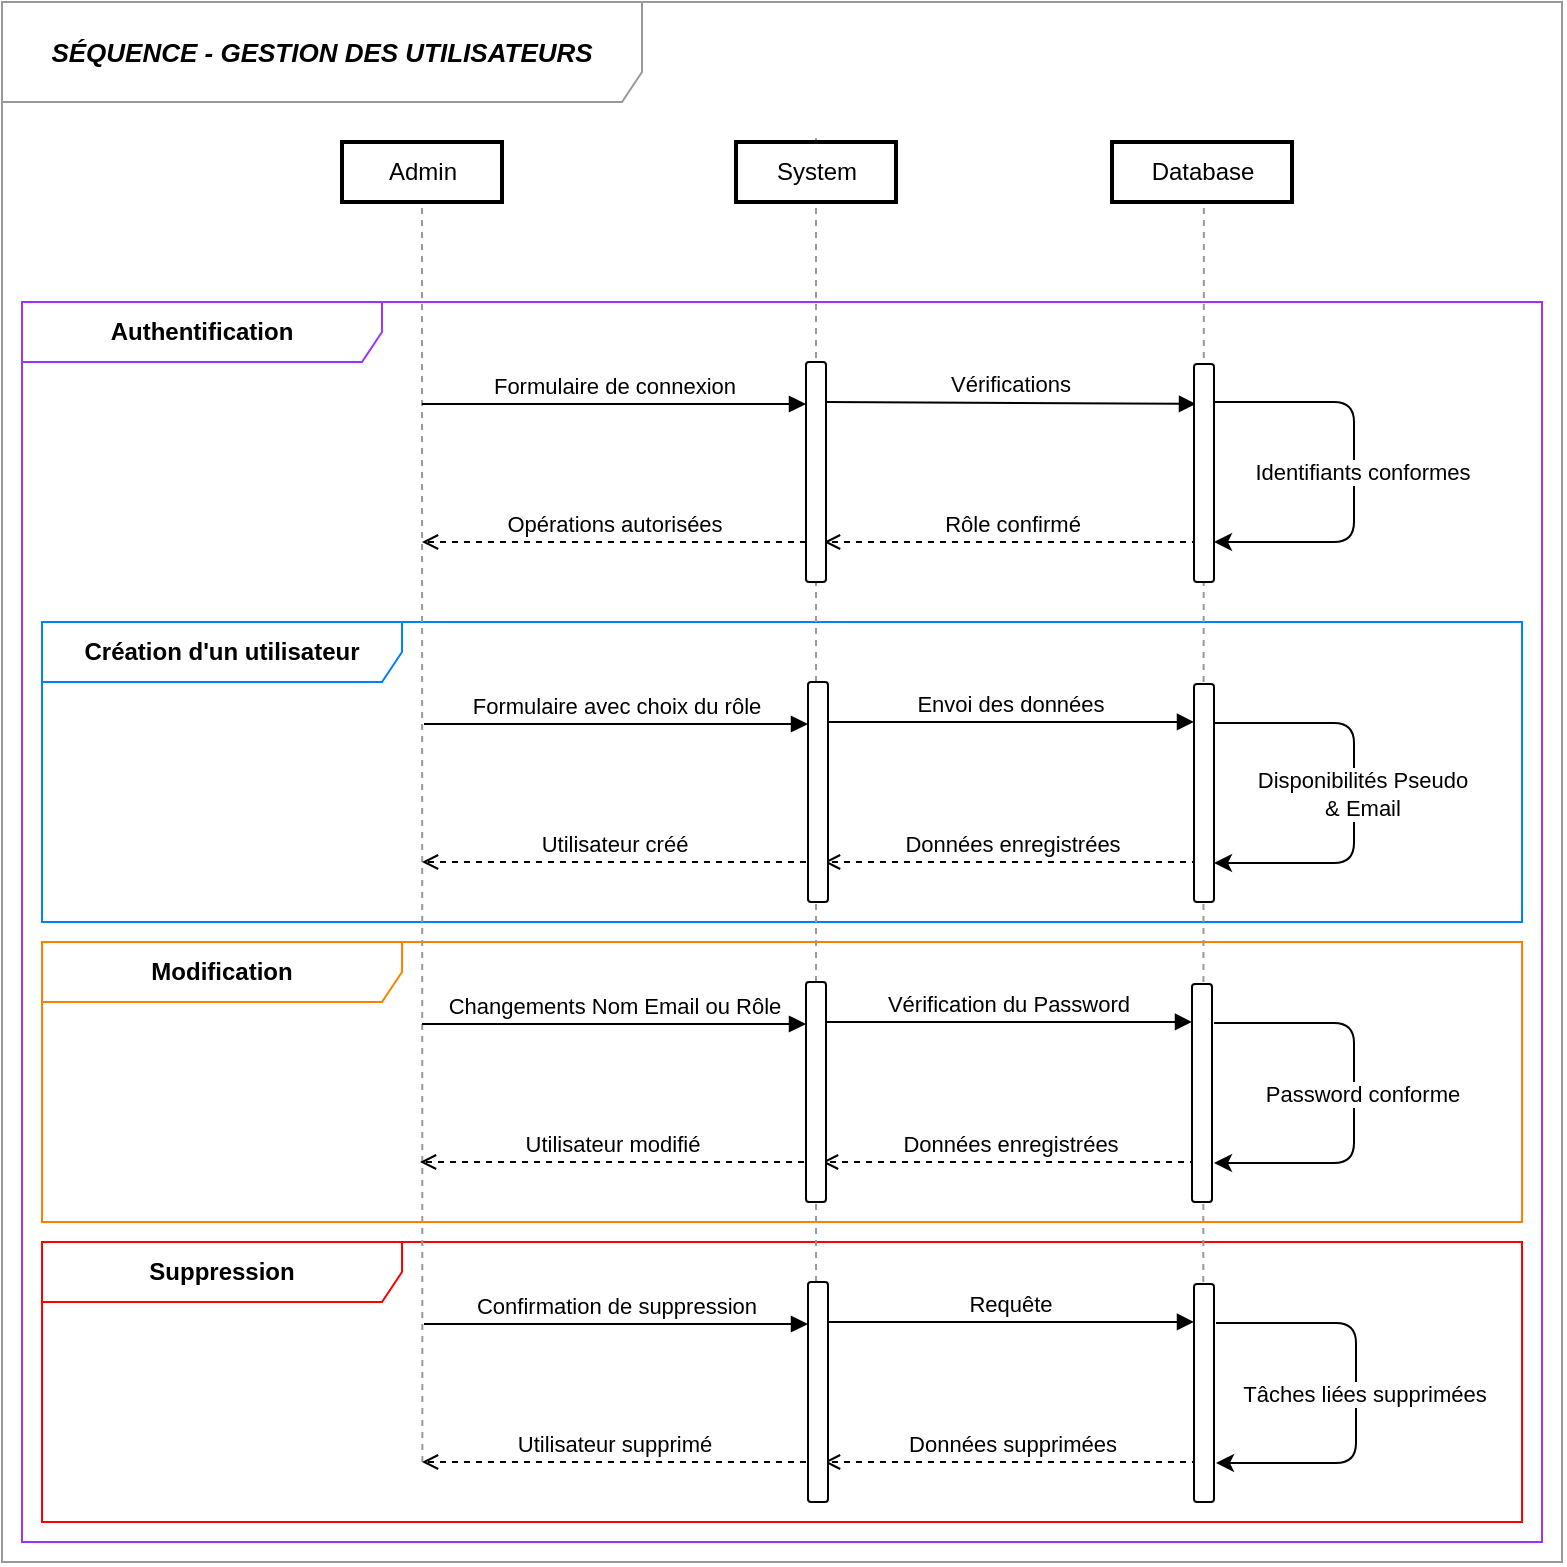 <mxfile version="14.4.9" type="device" pages="3"><diagram id="97yKl8OY9-flEvL32o-E" name="Page-1"><mxGraphModel dx="1916" dy="595" grid="1" gridSize="10" guides="1" tooltips="1" connect="1" arrows="1" fold="1" page="1" pageScale="1" pageWidth="827" pageHeight="1169" math="0" shadow="0"><root><mxCell id="0"/><mxCell id="1" parent="0"/><mxCell id="2PDcDHNJ80dxET8YKz-v-1" value="&lt;div style=&quot;text-align: left&quot;&gt;&lt;span style=&quot;font-size: 13px&quot;&gt;&lt;b&gt;&lt;i&gt;SÉQUENCE -&amp;nbsp;&lt;/i&gt;&lt;/b&gt;&lt;/span&gt;&lt;b style=&quot;font-size: 13px&quot;&gt;&lt;i&gt;GESTION DES UTILISATEURS&lt;/i&gt;&lt;/b&gt;&lt;/div&gt;" style="shape=umlFrame;whiteSpace=wrap;html=1;gradientColor=none;swimlaneFillColor=#ffffff;width=320;height=50;strokeColor=#999999;" parent="1" vertex="1"><mxGeometry x="-780" y="80" width="780" height="780" as="geometry"/></mxCell><mxCell id="2PDcDHNJ80dxET8YKz-v-2" value="&lt;div style=&quot;text-align: left&quot;&gt;&lt;span style=&quot;background-color: rgb(255 , 255 , 255)&quot;&gt;&lt;b&gt;Authentification&lt;/b&gt;&lt;/span&gt;&lt;/div&gt;" style="shape=umlFrame;whiteSpace=wrap;html=1;swimlaneFillColor=none;width=180;height=30;strokeColor=#9933FF;" parent="1" vertex="1"><mxGeometry x="-770" y="230" width="760" height="620" as="geometry"/></mxCell><mxCell id="mFtu9VRmmhT0OMs_Fy9p-12" value="&lt;div style=&quot;text-align: left&quot;&gt;&lt;span style=&quot;background-color: rgb(255 , 255 , 255)&quot;&gt;&lt;b&gt;Création d'un utilisateur&lt;/b&gt;&lt;/span&gt;&lt;/div&gt;" style="shape=umlFrame;whiteSpace=wrap;html=1;swimlaneFillColor=none;width=180;height=30;strokeColor=#007FFF;" parent="1" vertex="1"><mxGeometry x="-760" y="390" width="740" height="150" as="geometry"/></mxCell><mxCell id="mFtu9VRmmhT0OMs_Fy9p-30" value="&lt;div style=&quot;text-align: left&quot;&gt;&lt;span style=&quot;background-color: rgb(255 , 255 , 255)&quot;&gt;&lt;b&gt;Suppression&lt;/b&gt;&lt;/span&gt;&lt;/div&gt;" style="shape=umlFrame;whiteSpace=wrap;html=1;swimlaneFillColor=none;width=180;height=30;strokeColor=#FF0000;" parent="1" vertex="1"><mxGeometry x="-760" y="700" width="740" height="140" as="geometry"/></mxCell><mxCell id="mFtu9VRmmhT0OMs_Fy9p-19" value="&lt;div style=&quot;text-align: left&quot;&gt;&lt;span style=&quot;background-color: rgb(255 , 255 , 255)&quot;&gt;&lt;b&gt;Modification&lt;/b&gt;&lt;/span&gt;&lt;/div&gt;" style="shape=umlFrame;whiteSpace=wrap;html=1;swimlaneFillColor=none;width=180;height=30;strokeColor=#FF8000;" parent="1" vertex="1"><mxGeometry x="-760" y="550" width="740" height="140" as="geometry"/></mxCell><mxCell id="2PDcDHNJ80dxET8YKz-v-4" value="" style="endArrow=none;dashed=1;html=1;exitX=0.523;exitY=0.143;exitDx=0;exitDy=0;exitPerimeter=0;entryX=0.5;entryY=0;entryDx=0;entryDy=0;strokeColor=#999999;" parent="1" source="mFtu9VRmmhT0OMs_Fy9p-30" target="2PDcDHNJ80dxET8YKz-v-3" edge="1"><mxGeometry width="50" height="50" relative="1" as="geometry"><mxPoint x="-375" y="758" as="sourcePoint"/><mxPoint x="215.118" y="179.765" as="targetPoint"/></mxGeometry></mxCell><mxCell id="2PDcDHNJ80dxET8YKz-v-5" value="" style="endArrow=none;dashed=1;html=1;entryX=0.944;entryY=0.458;entryDx=0;entryDy=0;entryPerimeter=0;strokeColor=#999999;exitX=0.257;exitY=0.786;exitDx=0;exitDy=0;exitPerimeter=0;" parent="1" source="mFtu9VRmmhT0OMs_Fy9p-30" edge="1"><mxGeometry width="50" height="50" relative="1" as="geometry"><mxPoint x="-570" y="510" as="sourcePoint"/><mxPoint x="-570.014" y="177.502" as="targetPoint"/></mxGeometry></mxCell><mxCell id="2PDcDHNJ80dxET8YKz-v-6" value="Admin" style="html=1;rounded=0;perimeterSpacing=2;strokeWidth=2;" parent="1" vertex="1"><mxGeometry x="-610" y="150" width="80" height="30" as="geometry"/></mxCell><mxCell id="2PDcDHNJ80dxET8YKz-v-10" value="Formulaire de connexion" style="html=1;verticalAlign=bottom;endArrow=block;fontSize=11;" parent="1" target="2PDcDHNJ80dxET8YKz-v-18" edge="1"><mxGeometry width="80" relative="1" as="geometry"><mxPoint x="-570" y="281" as="sourcePoint"/><mxPoint x="-378.5" y="280" as="targetPoint"/></mxGeometry></mxCell><mxCell id="2PDcDHNJ80dxET8YKz-v-23" value="" style="edgeStyle=elbowEdgeStyle;elbow=horizontal;endArrow=classic;html=1;" parent="1" edge="1"><mxGeometry width="50" height="50" relative="1" as="geometry"><mxPoint x="-174" y="280" as="sourcePoint"/><mxPoint x="-174" y="350" as="targetPoint"/><Array as="points"><mxPoint x="-104" y="280"/><mxPoint x="-94" y="250"/></Array></mxGeometry></mxCell><mxCell id="2PDcDHNJ80dxET8YKz-v-24" value="&lt;span&gt;&lt;font style=&quot;font-size: 11px&quot;&gt;Identifiants conformes&lt;/font&gt;&lt;/span&gt;" style="edgeLabel;html=1;align=center;verticalAlign=middle;resizable=0;points=[];labelBackgroundColor=#FFFFFF;" parent="2PDcDHNJ80dxET8YKz-v-23" vertex="1" connectable="0"><mxGeometry x="0.595" y="4" relative="1" as="geometry"><mxPoint x="31" y="-39" as="offset"/></mxGeometry></mxCell><mxCell id="2PDcDHNJ80dxET8YKz-v-45" value="" style="endArrow=none;dashed=1;html=1;" parent="1" edge="1"><mxGeometry width="50" height="50" relative="1" as="geometry"><mxPoint y="860" as="sourcePoint"/><mxPoint y="860" as="targetPoint"/></mxGeometry></mxCell><mxCell id="oSbIFqYpYDwff08S4qgl-1" value="Database" style="html=1;rounded=0;perimeterSpacing=2;strokeWidth=2;" parent="1" vertex="1"><mxGeometry x="-225" y="150" width="90" height="30" as="geometry"/></mxCell><mxCell id="oSbIFqYpYDwff08S4qgl-3" value="Vérifications" style="html=1;verticalAlign=bottom;endArrow=block;fontSize=11;entryX=0.1;entryY=0.183;entryDx=0;entryDy=0;entryPerimeter=0;" parent="1" target="oSbIFqYpYDwff08S4qgl-5" edge="1"><mxGeometry width="80" relative="1" as="geometry"><mxPoint x="-368" y="280" as="sourcePoint"/><mxPoint x="-190" y="280" as="targetPoint"/></mxGeometry></mxCell><mxCell id="oSbIFqYpYDwff08S4qgl-4" value="" style="endArrow=none;dashed=1;html=1;strokeColor=#999999;exitX=0.786;exitY=0.143;exitDx=0;exitDy=0;exitPerimeter=0;" parent="1" edge="1"><mxGeometry width="50" height="50" relative="1" as="geometry"><mxPoint x="-179.36" y="720.02" as="sourcePoint"/><mxPoint x="-179.057" y="180" as="targetPoint"/></mxGeometry></mxCell><mxCell id="2PDcDHNJ80dxET8YKz-v-3" value="System" style="html=1;rounded=0;perimeterSpacing=2;strokeWidth=2;" parent="1" vertex="1"><mxGeometry x="-413" y="150" width="80" height="30" as="geometry"/></mxCell><mxCell id="oSbIFqYpYDwff08S4qgl-6" value="Rôle confirmé" style="html=1;verticalAlign=bottom;endArrow=open;fontSize=11;endFill=0;exitX=0.2;exitY=0.256;exitDx=0;exitDy=0;exitPerimeter=0;dashed=1;" parent="1" edge="1"><mxGeometry width="80" relative="1" as="geometry"><mxPoint x="-182" y="350.04" as="sourcePoint"/><mxPoint x="-369" y="350" as="targetPoint"/><Array as="points"/></mxGeometry></mxCell><mxCell id="2PDcDHNJ80dxET8YKz-v-18" value="" style="html=1;points=[];perimeter=orthogonalPerimeter;rounded=1;gradientColor=none;" parent="1" vertex="1"><mxGeometry x="-378" y="260" width="10" height="110" as="geometry"/></mxCell><mxCell id="oSbIFqYpYDwff08S4qgl-5" value="" style="html=1;points=[];perimeter=orthogonalPerimeter;rounded=1;gradientColor=none;" parent="1" vertex="1"><mxGeometry x="-184" y="261" width="10" height="109" as="geometry"/></mxCell><mxCell id="-27dwq1dB17AZkyhPFhm-3" value="Opérations autorisées" style="html=1;verticalAlign=bottom;endArrow=open;fontSize=11;endFill=0;exitX=0.2;exitY=0.256;exitDx=0;exitDy=0;exitPerimeter=0;dashed=1;" parent="1" edge="1"><mxGeometry width="80" relative="1" as="geometry"><mxPoint x="-378" y="350.04" as="sourcePoint"/><mxPoint x="-570" y="350" as="targetPoint"/><Array as="points"/></mxGeometry></mxCell><mxCell id="mFtu9VRmmhT0OMs_Fy9p-6" value="Données enregistrées" style="html=1;verticalAlign=bottom;endArrow=open;fontSize=11;endFill=0;exitX=0.2;exitY=0.256;exitDx=0;exitDy=0;exitPerimeter=0;dashed=1;" parent="1" edge="1"><mxGeometry width="80" relative="1" as="geometry"><mxPoint x="-182" y="510.04" as="sourcePoint"/><mxPoint x="-369" y="510" as="targetPoint"/><Array as="points"/></mxGeometry></mxCell><mxCell id="mFtu9VRmmhT0OMs_Fy9p-7" value="" style="html=1;points=[];perimeter=orthogonalPerimeter;rounded=1;gradientColor=none;" parent="1" vertex="1"><mxGeometry x="-184" y="421" width="10" height="109" as="geometry"/></mxCell><mxCell id="mFtu9VRmmhT0OMs_Fy9p-8" value="Utilisateur créé" style="html=1;verticalAlign=bottom;endArrow=open;fontSize=11;endFill=0;exitX=0.2;exitY=0.256;exitDx=0;exitDy=0;exitPerimeter=0;dashed=1;" parent="1" edge="1"><mxGeometry width="80" relative="1" as="geometry"><mxPoint x="-378" y="510.04" as="sourcePoint"/><mxPoint x="-570" y="510" as="targetPoint"/><Array as="points"/></mxGeometry></mxCell><mxCell id="mFtu9VRmmhT0OMs_Fy9p-9" value="Formulaire avec choix du rôle" style="html=1;verticalAlign=bottom;endArrow=block;fontSize=11;" parent="1" target="mFtu9VRmmhT0OMs_Fy9p-10" edge="1"><mxGeometry width="80" relative="1" as="geometry"><mxPoint x="-569" y="441" as="sourcePoint"/><mxPoint x="-377.5" y="440" as="targetPoint"/></mxGeometry></mxCell><mxCell id="mFtu9VRmmhT0OMs_Fy9p-10" value="" style="html=1;points=[];perimeter=orthogonalPerimeter;rounded=1;gradientColor=none;" parent="1" vertex="1"><mxGeometry x="-377" y="420" width="10" height="110" as="geometry"/></mxCell><mxCell id="mFtu9VRmmhT0OMs_Fy9p-11" value="Envoi des données" style="html=1;verticalAlign=bottom;endArrow=block;fontSize=11;entryX=-0.1;entryY=0.158;entryDx=0;entryDy=0;entryPerimeter=0;" parent="1" edge="1"><mxGeometry width="80" relative="1" as="geometry"><mxPoint x="-367" y="440" as="sourcePoint"/><mxPoint x="-184" y="439.96" as="targetPoint"/></mxGeometry></mxCell><mxCell id="mFtu9VRmmhT0OMs_Fy9p-13" value="Données enregistrées" style="html=1;verticalAlign=bottom;endArrow=open;fontSize=11;endFill=0;exitX=0.2;exitY=0.256;exitDx=0;exitDy=0;exitPerimeter=0;dashed=1;" parent="1" edge="1"><mxGeometry width="80" relative="1" as="geometry"><mxPoint x="-183" y="660.04" as="sourcePoint"/><mxPoint x="-370" y="660" as="targetPoint"/><Array as="points"/></mxGeometry></mxCell><mxCell id="mFtu9VRmmhT0OMs_Fy9p-14" value="" style="html=1;points=[];perimeter=orthogonalPerimeter;rounded=1;gradientColor=none;" parent="1" vertex="1"><mxGeometry x="-185" y="571" width="10" height="109" as="geometry"/></mxCell><mxCell id="mFtu9VRmmhT0OMs_Fy9p-15" value="Utilisateur modifié" style="html=1;verticalAlign=bottom;endArrow=open;fontSize=11;endFill=0;exitX=0.2;exitY=0.256;exitDx=0;exitDy=0;exitPerimeter=0;dashed=1;" parent="1" edge="1"><mxGeometry width="80" relative="1" as="geometry"><mxPoint x="-379" y="660.04" as="sourcePoint"/><mxPoint x="-571" y="660" as="targetPoint"/><Array as="points"/></mxGeometry></mxCell><mxCell id="mFtu9VRmmhT0OMs_Fy9p-16" value="Changements Nom Email ou Rôle" style="html=1;verticalAlign=bottom;endArrow=block;fontSize=11;" parent="1" target="mFtu9VRmmhT0OMs_Fy9p-17" edge="1"><mxGeometry width="80" relative="1" as="geometry"><mxPoint x="-570" y="591" as="sourcePoint"/><mxPoint x="-378.5" y="590" as="targetPoint"/></mxGeometry></mxCell><mxCell id="mFtu9VRmmhT0OMs_Fy9p-17" value="" style="html=1;points=[];perimeter=orthogonalPerimeter;rounded=1;gradientColor=none;" parent="1" vertex="1"><mxGeometry x="-378" y="570" width="10" height="110" as="geometry"/></mxCell><mxCell id="mFtu9VRmmhT0OMs_Fy9p-18" value="Vérification du Password" style="html=1;verticalAlign=bottom;endArrow=block;fontSize=11;entryX=-0.1;entryY=0.158;entryDx=0;entryDy=0;entryPerimeter=0;" parent="1" edge="1"><mxGeometry width="80" relative="1" as="geometry"><mxPoint x="-368" y="590" as="sourcePoint"/><mxPoint x="-185" y="589.96" as="targetPoint"/></mxGeometry></mxCell><mxCell id="mFtu9VRmmhT0OMs_Fy9p-20" value="" style="edgeStyle=elbowEdgeStyle;elbow=horizontal;endArrow=classic;html=1;" parent="1" edge="1"><mxGeometry width="50" height="50" relative="1" as="geometry"><mxPoint x="-174" y="590.5" as="sourcePoint"/><mxPoint x="-174" y="660.5" as="targetPoint"/><Array as="points"><mxPoint x="-104" y="590.5"/><mxPoint x="-94" y="560.5"/></Array></mxGeometry></mxCell><mxCell id="mFtu9VRmmhT0OMs_Fy9p-21" value="&lt;span&gt;&lt;font style=&quot;font-size: 11px&quot;&gt;Password conforme&lt;/font&gt;&lt;/span&gt;" style="edgeLabel;html=1;align=center;verticalAlign=middle;resizable=0;points=[];labelBackgroundColor=#FFFFFF;" parent="mFtu9VRmmhT0OMs_Fy9p-20" vertex="1" connectable="0"><mxGeometry x="0.595" y="4" relative="1" as="geometry"><mxPoint x="31" y="-39" as="offset"/></mxGeometry></mxCell><mxCell id="mFtu9VRmmhT0OMs_Fy9p-22" value="Données supprimées" style="html=1;verticalAlign=bottom;endArrow=open;fontSize=11;endFill=0;exitX=0.2;exitY=0.256;exitDx=0;exitDy=0;exitPerimeter=0;dashed=1;" parent="1" edge="1"><mxGeometry width="80" relative="1" as="geometry"><mxPoint x="-182" y="810.04" as="sourcePoint"/><mxPoint x="-369" y="810" as="targetPoint"/><Array as="points"/></mxGeometry></mxCell><mxCell id="mFtu9VRmmhT0OMs_Fy9p-23" value="" style="html=1;points=[];perimeter=orthogonalPerimeter;rounded=1;gradientColor=none;" parent="1" vertex="1"><mxGeometry x="-184" y="721" width="10" height="109" as="geometry"/></mxCell><mxCell id="mFtu9VRmmhT0OMs_Fy9p-24" value="Utilisateur supprimé" style="html=1;verticalAlign=bottom;endArrow=open;fontSize=11;endFill=0;exitX=0.2;exitY=0.256;exitDx=0;exitDy=0;exitPerimeter=0;dashed=1;" parent="1" edge="1"><mxGeometry width="80" relative="1" as="geometry"><mxPoint x="-378" y="810.04" as="sourcePoint"/><mxPoint x="-570" y="810" as="targetPoint"/><Array as="points"/></mxGeometry></mxCell><mxCell id="mFtu9VRmmhT0OMs_Fy9p-25" value="Confirmation de suppression" style="html=1;verticalAlign=bottom;endArrow=block;fontSize=11;" parent="1" target="mFtu9VRmmhT0OMs_Fy9p-26" edge="1"><mxGeometry width="80" relative="1" as="geometry"><mxPoint x="-569" y="741" as="sourcePoint"/><mxPoint x="-377.5" y="740" as="targetPoint"/></mxGeometry></mxCell><mxCell id="mFtu9VRmmhT0OMs_Fy9p-26" value="" style="html=1;points=[];perimeter=orthogonalPerimeter;rounded=1;gradientColor=none;" parent="1" vertex="1"><mxGeometry x="-377" y="720" width="10" height="110" as="geometry"/></mxCell><mxCell id="mFtu9VRmmhT0OMs_Fy9p-27" value="Requête" style="html=1;verticalAlign=bottom;endArrow=block;fontSize=11;entryX=-0.1;entryY=0.158;entryDx=0;entryDy=0;entryPerimeter=0;" parent="1" edge="1"><mxGeometry width="80" relative="1" as="geometry"><mxPoint x="-367" y="740" as="sourcePoint"/><mxPoint x="-184" y="739.96" as="targetPoint"/></mxGeometry></mxCell><mxCell id="mFtu9VRmmhT0OMs_Fy9p-28" value="" style="edgeStyle=elbowEdgeStyle;elbow=horizontal;endArrow=classic;html=1;" parent="1" edge="1"><mxGeometry width="50" height="50" relative="1" as="geometry"><mxPoint x="-173" y="740.5" as="sourcePoint"/><mxPoint x="-173" y="810.5" as="targetPoint"/><Array as="points"><mxPoint x="-103" y="740.5"/><mxPoint x="-93" y="710.5"/></Array></mxGeometry></mxCell><mxCell id="mFtu9VRmmhT0OMs_Fy9p-29" value="&lt;span&gt;&lt;font style=&quot;font-size: 11px&quot;&gt;Tâches&amp;nbsp;liées supprimées&lt;br&gt;&lt;/font&gt;&lt;/span&gt;" style="edgeLabel;html=1;align=center;verticalAlign=middle;resizable=0;points=[];labelBackgroundColor=#FFFFFF;" parent="mFtu9VRmmhT0OMs_Fy9p-28" vertex="1" connectable="0"><mxGeometry x="0.595" y="4" relative="1" as="geometry"><mxPoint x="31" y="-39" as="offset"/></mxGeometry></mxCell><mxCell id="LRJXhev25b4EW2ulsIPW-1" value="" style="edgeStyle=elbowEdgeStyle;elbow=horizontal;endArrow=classic;html=1;" edge="1" parent="1"><mxGeometry width="50" height="50" relative="1" as="geometry"><mxPoint x="-174" y="440.5" as="sourcePoint"/><mxPoint x="-174" y="510.5" as="targetPoint"/><Array as="points"><mxPoint x="-104" y="440.5"/><mxPoint x="-94" y="410.5"/></Array></mxGeometry></mxCell><mxCell id="LRJXhev25b4EW2ulsIPW-2" value="&lt;span&gt;&lt;font style=&quot;font-size: 11px&quot;&gt;Disponibilités Pseudo &lt;br&gt;&amp;amp; Email&lt;/font&gt;&lt;/span&gt;" style="edgeLabel;html=1;align=center;verticalAlign=middle;resizable=0;points=[];labelBackgroundColor=#FFFFFF;" vertex="1" connectable="0" parent="LRJXhev25b4EW2ulsIPW-1"><mxGeometry x="0.595" y="4" relative="1" as="geometry"><mxPoint x="31" y="-39" as="offset"/></mxGeometry></mxCell></root></mxGraphModel></diagram><diagram name="Livraison commande" id="ZWOuRkqsXb_EM6uH1fbn"><mxGraphModel dx="1394" dy="764" grid="1" gridSize="10" guides="1" tooltips="1" connect="1" arrows="1" fold="1" page="1" pageScale="1" pageWidth="1654" pageHeight="2336" math="0" shadow="0"><root><mxCell id="WEB0R3l4MGq5iQru9HjV-0"/><mxCell id="WEB0R3l4MGq5iQru9HjV-1" parent="WEB0R3l4MGq5iQru9HjV-0"/><mxCell id="R4cMAtItwCtdMwxK8LPQ-0" value="&lt;div style=&quot;text-align: center&quot;&gt;&lt;span style=&quot;background-color: rgb(255 , 255 , 255)&quot;&gt;&lt;b&gt;Livraison d'une commande&lt;/b&gt;&lt;/span&gt;&lt;/div&gt;" style="shape=umlFrame;whiteSpace=wrap;html=1;gradientColor=none;swimlaneFillColor=#ffffff;width=200;height=30;" parent="WEB0R3l4MGq5iQru9HjV-1" vertex="1"><mxGeometry x="120" y="80" width="1510" height="1390" as="geometry"/></mxCell><mxCell id="w8gGId_1zlBbqXzs5CFl-0" value="&lt;div style=&quot;text-align: left&quot;&gt;&lt;span style=&quot;background-color: rgb(255 , 255 , 255)&quot;&gt;&lt;b&gt;Statut du livreur&lt;/b&gt;&lt;/span&gt;&lt;/div&gt;" style="shape=umlFrame;whiteSpace=wrap;html=1;gradientColor=none;swimlaneFillColor=none;width=130;height=40;strokeColor=#009900;strokeWidth=2;" parent="WEB0R3l4MGq5iQru9HjV-1" vertex="1"><mxGeometry x="140" y="260" width="1110" height="1190" as="geometry"/></mxCell><mxCell id="uwbu0SGi8edDNDlaioiN-0" value="&lt;div style=&quot;text-align: left&quot;&gt;&lt;span style=&quot;background-color: rgb(255 , 255 , 255)&quot;&gt;&lt;b&gt;Calcul temps de livraison&lt;/b&gt;&lt;/span&gt;&lt;/div&gt;" style="shape=umlFrame;whiteSpace=wrap;html=1;gradientColor=none;swimlaneFillColor=none;width=180;height=34;strokeColor=#3399FF;strokeWidth=2;" parent="WEB0R3l4MGq5iQru9HjV-1" vertex="1"><mxGeometry x="174" y="420" width="1048" height="530" as="geometry"/></mxCell><mxCell id="3eG5eJjS178SuLSOCHhJ-0" value="&lt;div style=&quot;text-align: left&quot;&gt;&lt;span style=&quot;background-color: rgb(255 , 255 , 255)&quot;&gt;&lt;b&gt;Acceptation livraison&lt;/b&gt;&lt;/span&gt;&lt;/div&gt;" style="shape=umlFrame;whiteSpace=wrap;html=1;gradientColor=none;swimlaneFillColor=none;width=162;height=30;strokeColor=#FF3333;" parent="WEB0R3l4MGq5iQru9HjV-1" vertex="1"><mxGeometry x="200" y="667" width="1000" height="263" as="geometry"/></mxCell><mxCell id="ssteEtRukq2e38VHEVAg-7" value="&lt;div style=&quot;text-align: left&quot;&gt;&lt;span style=&quot;background-color: rgb(255 , 255 , 255)&quot;&gt;&lt;b&gt;Paiement sur place&lt;/b&gt;&lt;/span&gt;&lt;/div&gt;" style="shape=umlFrame;whiteSpace=wrap;html=1;gradientColor=none;swimlaneFillColor=none;width=146;height=30;strokeColor=#3399FF;strokeWidth=2;" parent="WEB0R3l4MGq5iQru9HjV-1" vertex="1"><mxGeometry x="171" y="1160" width="1048" height="100" as="geometry"/></mxCell><mxCell id="354mneva1Qrx9jrgCuiJ-0" value="" style="shape=umlLifeline;participant=umlActor;perimeter=lifelinePerimeter;whiteSpace=wrap;html=1;container=1;collapsible=0;recursiveResize=0;verticalAlign=top;spacingTop=36;labelBackgroundColor=#ffffff;outlineConnect=0;rounded=1;strokeColor=#009900;gradientColor=none;size=40;" parent="WEB0R3l4MGq5iQru9HjV-1" vertex="1"><mxGeometry x="220" y="150" width="20" height="1290" as="geometry"/></mxCell><mxCell id="T_Lq2l1ZhFdLMep7qThl-0" value="" style="shape=umlLifeline;participant=umlActor;perimeter=lifelinePerimeter;whiteSpace=wrap;html=1;container=1;collapsible=0;recursiveResize=0;verticalAlign=top;spacingTop=36;labelBackgroundColor=#ffffff;outlineConnect=0;rounded=1;strokeColor=#009900;gradientColor=none;size=40;" parent="WEB0R3l4MGq5iQru9HjV-1" vertex="1"><mxGeometry x="940" y="150" width="20" height="1290" as="geometry"/></mxCell><mxCell id="8b4yy8906pjeOTomN8t--4" value="" style="html=1;points=[];perimeter=orthogonalPerimeter;rounded=1;gradientColor=none;" parent="T_Lq2l1ZhFdLMep7qThl-0" vertex="1"><mxGeometry x="5" y="130" width="10" height="130" as="geometry"/></mxCell><mxCell id="WPyGbicEcxAgXqHUyOIj-2" value="" style="html=1;points=[];perimeter=orthogonalPerimeter;rounded=1;gradientColor=none;" parent="T_Lq2l1ZhFdLMep7qThl-0" vertex="1"><mxGeometry x="5" y="830" width="10" height="170" as="geometry"/></mxCell><mxCell id="uOnJpqTVTXsAI9ddlCGG-0" value="" style="shape=umlLifeline;participant=umlActor;perimeter=lifelinePerimeter;whiteSpace=wrap;html=1;container=1;collapsible=0;recursiveResize=0;verticalAlign=top;spacingTop=36;labelBackgroundColor=#ffffff;outlineConnect=0;rounded=1;strokeColor=#009900;gradientColor=none;size=40;" parent="WEB0R3l4MGq5iQru9HjV-1" vertex="1"><mxGeometry x="1150" y="150" width="20" height="1290" as="geometry"/></mxCell><mxCell id="ssteEtRukq2e38VHEVAg-8" value="" style="html=1;points=[];perimeter=orthogonalPerimeter;rounded=1;gradientColor=none;" parent="uOnJpqTVTXsAI9ddlCGG-0" vertex="1"><mxGeometry x="5" y="1035" width="10" height="62" as="geometry"/></mxCell><mxCell id="pNqK_z4IAS50ytQpRtOB-0" value=":Livreur&lt;br&gt;" style="text;html=1;resizable=0;points=[];autosize=1;align=center;verticalAlign=top;spacingTop=-4;" parent="WEB0R3l4MGq5iQru9HjV-1" vertex="1"><mxGeometry x="200" y="200" width="60" height="20" as="geometry"/></mxCell><mxCell id="pNqK_z4IAS50ytQpRtOB-1" value=":Système de &lt;br&gt;géolocalisation" style="text;html=1;resizable=0;points=[];autosize=1;align=center;verticalAlign=top;spacingTop=-4;" parent="WEB0R3l4MGq5iQru9HjV-1" vertex="1"><mxGeometry x="905" y="200" width="90" height="30" as="geometry"/></mxCell><mxCell id="pNqK_z4IAS50ytQpRtOB-2" value=":Système de&lt;br&gt;paiement&lt;br&gt;" style="text;html=1;resizable=0;points=[];autosize=1;align=center;verticalAlign=top;spacingTop=-4;" parent="WEB0R3l4MGq5iQru9HjV-1" vertex="1"><mxGeometry x="1120" y="200" width="80" height="30" as="geometry"/></mxCell><mxCell id="ohSg3kIBQiObtV7oMPIW-0" value=":System" style="html=1;gradientColor=none;rounded=1;" parent="WEB0R3l4MGq5iQru9HjV-1" vertex="1"><mxGeometry x="434" y="150" width="110" height="50" as="geometry"/></mxCell><mxCell id="BLJwd0H3DOx2jD2qijBZ-0" value="" style="endArrow=none;dashed=1;html=1;" parent="WEB0R3l4MGq5iQru9HjV-1" source="ssteEtRukq2e38VHEVAg-4" edge="1"><mxGeometry width="50" height="50" relative="1" as="geometry"><mxPoint x="489" y="280" as="sourcePoint"/><mxPoint x="489" y="200" as="targetPoint"/></mxGeometry></mxCell><mxCell id="gqORri92tehJHnuZKqOa-0" value="envoiAdresseClient()" style="html=1;verticalAlign=bottom;endArrow=block;fontSize=11;exitX=1.247;exitY=0.043;exitDx=0;exitDy=0;exitPerimeter=0;" parent="WEB0R3l4MGq5iQru9HjV-1" edge="1"><mxGeometry width="80" relative="1" as="geometry"><mxPoint x="496.143" y="321.429" as="sourcePoint"/><mxPoint x="945" y="321.429" as="targetPoint"/></mxGeometry></mxCell><mxCell id="CLehg4S_KWj9fMtEqtsN-0" value="positionLivreur()" style="html=1;verticalAlign=bottom;endArrow=block;fontSize=11;" parent="WEB0R3l4MGq5iQru9HjV-1" edge="1"><mxGeometry x="0.25" y="-54" width="80" relative="1" as="geometry"><mxPoint x="955" y="322.833" as="sourcePoint"/><mxPoint x="955" y="382.833" as="targetPoint"/><Array as="points"><mxPoint x="1045" y="322.833"/><mxPoint x="1045" y="382.833"/></Array><mxPoint x="50" y="34" as="offset"/></mxGeometry></mxCell><mxCell id="JFjG7IoQuf7xKy9AYRL7-0" value="returnPositionLivreur" style="html=1;verticalAlign=bottom;endArrow=open;fontSize=11;dashed=1;endFill=0;" parent="WEB0R3l4MGq5iQru9HjV-1" target="8b4yy8906pjeOTomN8t--2" edge="1"><mxGeometry width="80" relative="1" as="geometry"><mxPoint x="945" y="389" as="sourcePoint"/><mxPoint x="432" y="389" as="targetPoint"/></mxGeometry></mxCell><mxCell id="uwbu0SGi8edDNDlaioiN-1" value="" style="endArrow=none;dashed=1;html=1;strokeColor=#3399FF;exitX=-0.001;exitY=0.539;exitDx=0;exitDy=0;exitPerimeter=0;entryX=1.002;entryY=0.535;entryDx=0;entryDy=0;entryPerimeter=0;" parent="WEB0R3l4MGq5iQru9HjV-1" edge="1"><mxGeometry width="50" height="50" relative="1" as="geometry"><mxPoint x="172.941" y="565.353" as="sourcePoint"/><mxPoint x="1223.529" y="564.176" as="targetPoint"/></mxGeometry></mxCell><mxCell id="6GtWOhxDiiX65euD6Abx-0" value="&lt;b&gt;&lt;font color=&quot;#3399ff&quot;&gt;Si durée livraison &amp;gt; 20min&lt;/font&gt;&lt;/b&gt;" style="text;html=1;" parent="WEB0R3l4MGq5iQru9HjV-1" vertex="1"><mxGeometry x="183.5" y="475" width="140" height="30" as="geometry"/></mxCell><mxCell id="6GtWOhxDiiX65euD6Abx-1" value="&lt;b&gt;&lt;font color=&quot;#3399ff&quot;&gt;Si durée livraison &amp;lt; 20min&lt;/font&gt;&lt;/b&gt;" style="text;html=1;" parent="WEB0R3l4MGq5iQru9HjV-1" vertex="1"><mxGeometry x="183.5" y="578" width="140" height="30" as="geometry"/></mxCell><mxCell id="Wh5oMp81qJ1DH_Tn5o5D-0" value="stopLivraison" style="html=1;verticalAlign=bottom;endArrow=open;fontSize=11;dashed=1;endFill=0;" parent="WEB0R3l4MGq5iQru9HjV-1" edge="1"><mxGeometry width="80" relative="1" as="geometry"><mxPoint x="484" y="530.0" as="sourcePoint"/><mxPoint x="231.5" y="530" as="targetPoint"/></mxGeometry></mxCell><mxCell id="Wh5oMp81qJ1DH_Tn5o5D-1" value="startLivraison" style="html=1;verticalAlign=bottom;endArrow=open;fontSize=11;dashed=1;endFill=0;" parent="WEB0R3l4MGq5iQru9HjV-1" edge="1"><mxGeometry width="80" relative="1" as="geometry"><mxPoint x="485" y="876.0" as="sourcePoint"/><mxPoint x="231" y="876" as="targetPoint"/></mxGeometry></mxCell><mxCell id="9GJlBmEMQRUmACbdeUsp-0" value="&lt;font color=&quot;#009900&quot;&gt;&lt;b&gt;Si statut = libre&lt;/b&gt;&lt;/font&gt;" style="text;html=1;resizable=0;points=[];autosize=1;align=left;verticalAlign=top;spacingTop=-4;fontSize=11;strokeWidth=1;" parent="WEB0R3l4MGq5iQru9HjV-1" vertex="1"><mxGeometry x="150" y="313" width="90" height="10" as="geometry"/></mxCell><mxCell id="_9ehdp3Di0DgGZwLJUIL-0" value="" style="endArrow=none;dashed=1;html=1;strokeColor=#009900;exitX=-0.001;exitY=0.748;exitDx=0;exitDy=0;exitPerimeter=0;" parent="WEB0R3l4MGq5iQru9HjV-1" edge="1"><mxGeometry width="50" height="50" relative="1" as="geometry"><mxPoint x="140" y="976" as="sourcePoint"/><mxPoint x="1250" y="979" as="targetPoint"/></mxGeometry></mxCell><mxCell id="8b4yy8906pjeOTomN8t--2" value="" style="html=1;points=[];perimeter=orthogonalPerimeter;rounded=1;gradientColor=none;" parent="WEB0R3l4MGq5iQru9HjV-1" vertex="1"><mxGeometry x="484" y="280" width="10" height="380" as="geometry"/></mxCell><mxCell id="8b4yy8906pjeOTomN8t--5" value="affichageInfosLivraison" style="html=1;verticalAlign=bottom;endArrow=open;fontSize=11;dashed=1;endFill=0;" parent="WEB0R3l4MGq5iQru9HjV-1" edge="1"><mxGeometry width="80" relative="1" as="geometry"><mxPoint x="484" y="635.0" as="sourcePoint"/><mxPoint x="230" y="635.0" as="targetPoint"/></mxGeometry></mxCell><mxCell id="WPyGbicEcxAgXqHUyOIj-0" value="modificationStatut" style="html=1;verticalAlign=bottom;endArrow=open;fontSize=11;dashed=1;endFill=0;exitX=0.6;exitY=0.978;exitDx=0;exitDy=0;exitPerimeter=0;" parent="WEB0R3l4MGq5iQru9HjV-1" edge="1"><mxGeometry width="80" relative="1" as="geometry"><mxPoint x="491.429" y="906.0" as="sourcePoint"/><mxPoint x="230.071" y="906.0" as="targetPoint"/></mxGeometry></mxCell><mxCell id="WPyGbicEcxAgXqHUyOIj-1" value="&lt;font color=&quot;#009900&quot;&gt;&lt;b&gt;Si statut = en livraison&lt;/b&gt;&lt;/font&gt;" style="text;html=1;resizable=0;points=[];autosize=1;align=left;verticalAlign=top;spacingTop=-4;fontSize=11;strokeWidth=1;" parent="WEB0R3l4MGq5iQru9HjV-1" vertex="1"><mxGeometry x="150" y="990" width="130" height="10" as="geometry"/></mxCell><mxCell id="WPyGbicEcxAgXqHUyOIj-3" value="positionLivreur()" style="html=1;verticalAlign=bottom;endArrow=block;fontSize=11;entryX=1.265;entryY=0.307;entryDx=0;entryDy=0;entryPerimeter=0;" parent="WEB0R3l4MGq5iQru9HjV-1" edge="1"><mxGeometry x="0.166" y="-47" width="80" relative="1" as="geometry"><mxPoint x="955" y="1016.333" as="sourcePoint"/><mxPoint x="957.647" y="1048.676" as="targetPoint"/><Array as="points"><mxPoint x="1045" y="1016.333"/><mxPoint x="1045" y="1048.5"/><mxPoint x="1000" y="1048.5"/></Array><mxPoint x="45" y="35" as="offset"/></mxGeometry></mxCell><mxCell id="WPyGbicEcxAgXqHUyOIj-4" value="" style="html=1;points=[];perimeter=orthogonalPerimeter;rounded=1;gradientColor=none;" parent="WEB0R3l4MGq5iQru9HjV-1" vertex="1"><mxGeometry x="484" y="975" width="10" height="175" as="geometry"/></mxCell><mxCell id="WPyGbicEcxAgXqHUyOIj-5" value="returnPositionLivreur" style="html=1;verticalAlign=bottom;endArrow=open;fontSize=11;dashed=1;endFill=0;" parent="WEB0R3l4MGq5iQru9HjV-1" target="WPyGbicEcxAgXqHUyOIj-4" edge="1"><mxGeometry width="80" relative="1" as="geometry"><mxPoint x="945" y="1046.5" as="sourcePoint"/><mxPoint x="510" y="1047" as="targetPoint"/></mxGeometry></mxCell><mxCell id="WPyGbicEcxAgXqHUyOIj-8" value="actualisationPosition()" style="html=1;verticalAlign=bottom;endArrow=block;fontSize=11;entryX=1.265;entryY=0.307;entryDx=0;entryDy=0;entryPerimeter=0;" parent="WEB0R3l4MGq5iQru9HjV-1" edge="1"><mxGeometry x="0.166" y="-68" width="80" relative="1" as="geometry"><mxPoint x="494" y="1081.333" as="sourcePoint"/><mxPoint x="496.647" y="1113.676" as="targetPoint"/><Array as="points"><mxPoint x="584" y="1081.333"/><mxPoint x="584" y="1113.5"/><mxPoint x="539" y="1113.5"/></Array><mxPoint x="68" y="61" as="offset"/></mxGeometry></mxCell><mxCell id="WPyGbicEcxAgXqHUyOIj-9" value="modificationStatut" style="html=1;verticalAlign=bottom;endArrow=open;fontSize=11;dashed=1;endFill=0;" parent="WEB0R3l4MGq5iQru9HjV-1" source="WPyGbicEcxAgXqHUyOIj-4" edge="1"><mxGeometry width="80" relative="1" as="geometry"><mxPoint x="421.5" y="1030.0" as="sourcePoint"/><mxPoint x="230" y="1030.0" as="targetPoint"/></mxGeometry></mxCell><mxCell id="_aDwpZCUw8sMrqua1Jy7-0" value="actualisationPageLivraison" style="html=1;verticalAlign=bottom;endArrow=open;fontSize=11;dashed=1;endFill=0;" parent="WEB0R3l4MGq5iQru9HjV-1" edge="1"><mxGeometry x="0.247" y="-2" width="80" relative="1" as="geometry"><mxPoint x="484" y="1132.5" as="sourcePoint"/><mxPoint x="349.324" y="1132.5" as="targetPoint"/><mxPoint as="offset"/></mxGeometry></mxCell><mxCell id="ssteEtRukq2e38VHEVAg-0" value="" style="shape=umlLifeline;participant=umlActor;perimeter=lifelinePerimeter;whiteSpace=wrap;html=1;container=1;collapsible=0;recursiveResize=0;verticalAlign=top;spacingTop=36;labelBackgroundColor=#ffffff;outlineConnect=0;rounded=1;strokeColor=#009900;gradientColor=none;size=40;" parent="WEB0R3l4MGq5iQru9HjV-1" vertex="1"><mxGeometry x="340" y="150" width="20" height="1290" as="geometry"/></mxCell><mxCell id="ssteEtRukq2e38VHEVAg-1" value=":Acheteur&lt;br&gt;" style="text;html=1;resizable=0;points=[];autosize=1;align=center;verticalAlign=top;spacingTop=-4;" parent="WEB0R3l4MGq5iQru9HjV-1" vertex="1"><mxGeometry x="315" y="200" width="70" height="20" as="geometry"/></mxCell><mxCell id="ssteEtRukq2e38VHEVAg-2" value="" style="endArrow=none;dashed=1;html=1;strokeColor=#009900;exitX=-0.001;exitY=0.748;exitDx=0;exitDy=0;exitPerimeter=0;" parent="WEB0R3l4MGq5iQru9HjV-1" edge="1"><mxGeometry width="50" height="50" relative="1" as="geometry"><mxPoint x="143" y="1273" as="sourcePoint"/><mxPoint x="1253" y="1276.0" as="targetPoint"/></mxGeometry></mxCell><mxCell id="ssteEtRukq2e38VHEVAg-3" value="&lt;font color=&quot;#009900&quot;&gt;&lt;b&gt;Si statut = livraison terminée&lt;/b&gt;&lt;/font&gt;" style="text;html=1;resizable=0;points=[];autosize=1;align=left;verticalAlign=top;spacingTop=-4;fontSize=11;strokeWidth=1;" parent="WEB0R3l4MGq5iQru9HjV-1" vertex="1"><mxGeometry x="150" y="1293" width="160" height="10" as="geometry"/></mxCell><mxCell id="ssteEtRukq2e38VHEVAg-4" value="" style="html=1;points=[];perimeter=orthogonalPerimeter;rounded=1;gradientColor=none;" parent="WEB0R3l4MGq5iQru9HjV-1" vertex="1"><mxGeometry x="484" y="1313" width="10" height="117" as="geometry"/></mxCell><mxCell id="ssteEtRukq2e38VHEVAg-5" value="modificationStatut" style="html=1;verticalAlign=bottom;endArrow=open;fontSize=11;dashed=1;endFill=0;" parent="WEB0R3l4MGq5iQru9HjV-1" edge="1"><mxGeometry width="80" relative="1" as="geometry"><mxPoint x="484" y="1356.0" as="sourcePoint"/><mxPoint x="230" y="1356.0" as="targetPoint"/></mxGeometry></mxCell><mxCell id="ssteEtRukq2e38VHEVAg-9" value="notificationPaiementValide()" style="html=1;verticalAlign=bottom;endArrow=block;fontSize=11;exitX=1.247;exitY=0.043;exitDx=0;exitDy=0;exitPerimeter=0;" parent="WEB0R3l4MGq5iQru9HjV-1" target="ssteEtRukq2e38VHEVAg-8" edge="1"><mxGeometry width="80" relative="1" as="geometry"><mxPoint x="230.143" y="1219.929" as="sourcePoint"/><mxPoint x="679" y="1219.929" as="targetPoint"/></mxGeometry></mxCell><mxCell id="ssteEtRukq2e38VHEVAg-11" value="livraisonTerminee" style="html=1;verticalAlign=bottom;endArrow=open;fontSize=11;dashed=1;endFill=0;" parent="WEB0R3l4MGq5iQru9HjV-1" edge="1"><mxGeometry width="80" relative="1" as="geometry"><mxPoint x="484" y="1420" as="sourcePoint"/><mxPoint x="349.071" y="1420" as="targetPoint"/></mxGeometry></mxCell><mxCell id="ssteEtRukq2e38VHEVAg-12" value="modificationStock()" style="html=1;verticalAlign=bottom;endArrow=block;fontSize=11;entryX=1.265;entryY=0.307;entryDx=0;entryDy=0;entryPerimeter=0;" parent="WEB0R3l4MGq5iQru9HjV-1" edge="1"><mxGeometry x="0.166" y="-56" width="80" relative="1" as="geometry"><mxPoint x="494" y="1369" as="sourcePoint"/><mxPoint x="496.647" y="1402" as="targetPoint"/><Array as="points"><mxPoint x="584" y="1369.333"/><mxPoint x="584" y="1401.5"/><mxPoint x="539" y="1401.5"/></Array><mxPoint x="57" y="51" as="offset"/></mxGeometry></mxCell><mxCell id="ssteEtRukq2e38VHEVAg-13" value="modifiicationStatut(enLivraison)" style="html=1;verticalAlign=bottom;endArrow=block;fontSize=11;entryX=1.265;entryY=0.307;entryDx=0;entryDy=0;entryPerimeter=0;" parent="WEB0R3l4MGq5iQru9HjV-1" edge="1"><mxGeometry x="0.166" y="-96" width="80" relative="1" as="geometry"><mxPoint x="495" y="873" as="sourcePoint"/><mxPoint x="497.647" y="906" as="targetPoint"/><Array as="points"><mxPoint x="585" y="873.333"/><mxPoint x="585" y="905.5"/><mxPoint x="540" y="905.5"/></Array><mxPoint x="97" y="94" as="offset"/></mxGeometry></mxCell><mxCell id="ssteEtRukq2e38VHEVAg-14" value="modifiicationStatut(libre)" style="html=1;verticalAlign=bottom;endArrow=block;fontSize=11;entryX=1.265;entryY=0.307;entryDx=0;entryDy=0;entryPerimeter=0;" parent="WEB0R3l4MGq5iQru9HjV-1" edge="1"><mxGeometry x="0.166" y="76" width="80" relative="1" as="geometry"><mxPoint x="494" y="1324.5" as="sourcePoint"/><mxPoint x="496.647" y="1357.5" as="targetPoint"/><Array as="points"><mxPoint x="584" y="1324.833"/><mxPoint x="584" y="1357"/><mxPoint x="539" y="1357"/></Array><mxPoint x="77" y="-76" as="offset"/></mxGeometry></mxCell><mxCell id="r1wm_qi4GN-fAcNsKdHm-0" value="Pour obtenir le statut libre, le livreur doit être connecté à la plateforme ExpressFood avec les identifiants fournis lors de son inscription" style="shape=note;whiteSpace=wrap;html=1;size=14;verticalAlign=top;align=left;spacingTop=5;rounded=1;gradientColor=none;spacingLeft=8;spacingRight=8;" parent="WEB0R3l4MGq5iQru9HjV-1" vertex="1"><mxGeometry x="1279" y="260" width="331" height="60" as="geometry"/></mxCell><mxCell id="r1wm_qi4GN-fAcNsKdHm-1" value="Pour se rendre &quot;indisponible&quot;, le livreur doit se déconnecter de la plateforme." style="shape=note;whiteSpace=wrap;html=1;size=14;verticalAlign=top;align=left;spacingTop=5;rounded=1;gradientColor=none;spacingLeft=8;spacingRight=8;" parent="WEB0R3l4MGq5iQru9HjV-1" vertex="1"><mxGeometry x="1270" y="1295.714" width="331" height="60" as="geometry"/></mxCell><mxCell id="r1wm_qi4GN-fAcNsKdHm-2" value="envoiAdresseClient()" style="html=1;verticalAlign=bottom;endArrow=block;fontSize=11;entryX=1.265;entryY=0.307;entryDx=0;entryDy=0;entryPerimeter=0;" parent="WEB0R3l4MGq5iQru9HjV-1" edge="1"><mxGeometry x="0.166" y="-66" width="80" relative="1" as="geometry"><mxPoint x="494" y="603.0" as="sourcePoint"/><mxPoint x="496.647" y="636" as="targetPoint"/><Array as="points"><mxPoint x="584" y="603.333"/><mxPoint x="584" y="635.5"/><mxPoint x="539" y="635.5"/></Array><mxPoint x="67" y="59" as="offset"/></mxGeometry></mxCell><mxCell id="r1wm_qi4GN-fAcNsKdHm-6" value="En statut libre, le livreur reçoit les commandes des clients dans son périmètre. Il reste néanmoins libre d'accepter ou de refuser des livraisons" style="shape=note;whiteSpace=wrap;html=1;size=14;verticalAlign=top;align=left;spacingTop=5;rounded=1;gradientColor=none;spacingLeft=8;spacingRight=8;" parent="WEB0R3l4MGq5iQru9HjV-1" vertex="1"><mxGeometry x="1260" y="667" width="331" height="60" as="geometry"/></mxCell><mxCell id="3eG5eJjS178SuLSOCHhJ-1" value="&lt;b&gt;&lt;font color=&quot;#ff3333&quot;&gt;Si refus livraison&lt;/font&gt;&lt;/b&gt;" style="text;html=1;" parent="WEB0R3l4MGq5iQru9HjV-1" vertex="1"><mxGeometry x="215" y="710" width="140" height="30" as="geometry"/></mxCell><mxCell id="3eG5eJjS178SuLSOCHhJ-2" value="" style="html=1;points=[];perimeter=orthogonalPerimeter;rounded=1;gradientColor=none;" parent="WEB0R3l4MGq5iQru9HjV-1" vertex="1"><mxGeometry x="484" y="695" width="10" height="86" as="geometry"/></mxCell><mxCell id="3eG5eJjS178SuLSOCHhJ-3" value="livreurSuivant()" style="html=1;verticalAlign=bottom;endArrow=block;fontSize=11;entryX=1.265;entryY=0.307;entryDx=0;entryDy=0;entryPerimeter=0;" parent="WEB0R3l4MGq5iQru9HjV-1" edge="1"><mxGeometry x="0.166" y="-47" width="80" relative="1" as="geometry"><mxPoint x="494" y="707.0" as="sourcePoint"/><mxPoint x="496.647" y="740" as="targetPoint"/><Array as="points"><mxPoint x="584" y="707.333"/><mxPoint x="584" y="739.5"/><mxPoint x="539" y="739.5"/></Array><mxPoint x="47" y="38" as="offset"/></mxGeometry></mxCell><mxCell id="3eG5eJjS178SuLSOCHhJ-4" value="&lt;b&gt;&lt;font color=&quot;#ff3333&quot;&gt;Si livraison acceptée&lt;/font&gt;&lt;/b&gt;" style="text;html=1;" parent="WEB0R3l4MGq5iQru9HjV-1" vertex="1"><mxGeometry x="215" y="805" width="140" height="30" as="geometry"/></mxCell><mxCell id="3eG5eJjS178SuLSOCHhJ-5" value="" style="html=1;points=[];perimeter=orthogonalPerimeter;rounded=1;gradientColor=none;" parent="WEB0R3l4MGq5iQru9HjV-1" vertex="1"><mxGeometry x="484" y="821" width="10" height="100" as="geometry"/></mxCell><mxCell id="3eG5eJjS178SuLSOCHhJ-6" value="Choix du livreur suivant dans la liste des livreurs les plus proches de l'adresse du client." style="shape=note;whiteSpace=wrap;html=1;size=14;verticalAlign=top;align=left;spacingTop=5;rounded=1;gradientColor=none;spacingLeft=8;spacingRight=8;" parent="WEB0R3l4MGq5iQru9HjV-1" vertex="1"><mxGeometry x="709.5" y="695" width="331" height="60" as="geometry"/></mxCell><mxCell id="3eG5eJjS178SuLSOCHhJ-7" value="" style="endArrow=none;dashed=1;html=1;strokeColor=#FF3333;entryX=1.002;entryY=0.464;entryDx=0;entryDy=0;entryPerimeter=0;" parent="WEB0R3l4MGq5iQru9HjV-1" target="3eG5eJjS178SuLSOCHhJ-0" edge="1"><mxGeometry width="50" height="50" relative="1" as="geometry"><mxPoint x="199" y="789" as="sourcePoint"/><mxPoint x="1233.529" y="574.176" as="targetPoint"/></mxGeometry></mxCell><mxCell id="FhEEDC7NcTs69Y7kPfxC-0" value="&lt;font color=&quot;#009900&quot;&gt;&lt;b&gt;&amp;amp; ≠ indisponible&lt;/b&gt;&lt;br&gt;&lt;/font&gt;" style="text;html=1;resizable=0;points=[];autosize=1;align=left;verticalAlign=top;spacingTop=-4;fontSize=11;strokeWidth=1;" vertex="1" parent="WEB0R3l4MGq5iQru9HjV-1"><mxGeometry x="150" y="340" width="100" height="10" as="geometry"/></mxCell><mxCell id="FhEEDC7NcTs69Y7kPfxC-1" value="Le livreur peut choisir deux statuts : libre ou indisponible. Les deux autres statuts (enCours et livraisonTerminée) sont automatiquement ajoutés lorque le livreur prend une commande et lorsqu'il a finit la livraison" style="shape=note;whiteSpace=wrap;html=1;size=14;verticalAlign=top;align=left;spacingTop=5;rounded=1;gradientColor=none;spacingLeft=8;spacingRight=8;" vertex="1" parent="WEB0R3l4MGq5iQru9HjV-1"><mxGeometry x="1279" y="340" width="331" height="80" as="geometry"/></mxCell></root></mxGraphModel></diagram><diagram name="Ajout plat du jour" id="ay84VoeEdorZGM5PqChj"><mxGraphModel dx="1394" dy="764" grid="1" gridSize="10" guides="1" tooltips="1" connect="1" arrows="1" fold="1" page="1" pageScale="1" pageWidth="1654" pageHeight="2336" math="0" shadow="0"><root><mxCell id="YE4TnGzsQv0I86IZ4org-0"/><mxCell id="YE4TnGzsQv0I86IZ4org-1" parent="YE4TnGzsQv0I86IZ4org-0"/><mxCell id="mm7ky6yUWi7vb0nVWVHq-0" value="&lt;div style=&quot;text-align: center&quot;&gt;&lt;span style=&quot;background-color: rgb(255 , 255 , 255)&quot;&gt;&lt;b&gt;Ajout d'un plat du jour&lt;/b&gt;&lt;/span&gt;&lt;/div&gt;" style="shape=umlFrame;whiteSpace=wrap;html=1;gradientColor=none;swimlaneFillColor=#ffffff;width=160;height=30;" parent="YE4TnGzsQv0I86IZ4org-1" vertex="1"><mxGeometry x="120" y="70" width="1150" height="550" as="geometry"/></mxCell><mxCell id="Wvd6_JBo3mFom1m9VW0S-0" value="" style="shape=umlLifeline;participant=umlActor;perimeter=lifelinePerimeter;whiteSpace=wrap;html=1;container=1;collapsible=0;recursiveResize=0;verticalAlign=top;spacingTop=36;labelBackgroundColor=#ffffff;outlineConnect=0;rounded=1;strokeColor=#009900;gradientColor=none;size=40;" parent="YE4TnGzsQv0I86IZ4org-1" vertex="1"><mxGeometry x="220" y="150" width="20" height="450" as="geometry"/></mxCell><mxCell id="WXjxb9LahpzxPWxsukQ4-0" value=":Express Food" style="text;html=1;resizable=0;points=[];autosize=1;align=center;verticalAlign=top;spacingTop=-4;" parent="YE4TnGzsQv0I86IZ4org-1" vertex="1"><mxGeometry x="185" y="200" width="90" height="20" as="geometry"/></mxCell><mxCell id="WXjxb9LahpzxPWxsukQ4-1" value="" style="shape=umlLifeline;participant=umlActor;perimeter=lifelinePerimeter;whiteSpace=wrap;html=1;container=1;collapsible=0;recursiveResize=0;verticalAlign=top;spacingTop=36;labelBackgroundColor=#ffffff;outlineConnect=0;rounded=1;strokeColor=#009900;gradientColor=none;size=40;" parent="YE4TnGzsQv0I86IZ4org-1" vertex="1"><mxGeometry x="1040" y="150" width="20" height="440" as="geometry"/></mxCell><mxCell id="KDgxrNgUy-xnUIdBZvO_-3" value="" style="html=1;points=[];perimeter=orthogonalPerimeter;rounded=1;gradientColor=none;" parent="WXjxb9LahpzxPWxsukQ4-1" vertex="1"><mxGeometry x="5" y="370" width="10" height="70" as="geometry"/></mxCell><mxCell id="WXjxb9LahpzxPWxsukQ4-2" value=":Livreur" style="text;html=1;resizable=0;points=[];autosize=1;align=center;verticalAlign=top;spacingTop=-4;" parent="YE4TnGzsQv0I86IZ4org-1" vertex="1"><mxGeometry x="1019" y="200" width="60" height="20" as="geometry"/></mxCell><mxCell id="hxAVchDXLeMo5kcyc6W4-0" value=":System" style="html=1;gradientColor=none;rounded=1;" parent="YE4TnGzsQv0I86IZ4org-1" vertex="1"><mxGeometry x="370" y="150" width="110" height="50" as="geometry"/></mxCell><mxCell id="UvrnLz4J4bBoY4CVBqbr-0" value="" style="endArrow=none;dashed=1;html=1;entryX=0.5;entryY=1;entryDx=0;entryDy=0;" parent="YE4TnGzsQv0I86IZ4org-1" source="KDgxrNgUy-xnUIdBZvO_-6" target="hxAVchDXLeMo5kcyc6W4-0" edge="1"><mxGeometry width="50" height="50" relative="1" as="geometry"><mxPoint x="450" y="300" as="sourcePoint"/><mxPoint x="450" y="220" as="targetPoint"/></mxGeometry></mxCell><mxCell id="NkkEx_kRzObVMWdDxZs4-0" value="" style="html=1;points=[];perimeter=orthogonalPerimeter;rounded=1;gradientColor=none;" parent="YE4TnGzsQv0I86IZ4org-1" vertex="1"><mxGeometry x="420" y="240" width="10" height="90" as="geometry"/></mxCell><mxCell id="MHEDTV41nVMyWTHFnZAB-0" value="ajoutPlat()" style="html=1;verticalAlign=bottom;endArrow=block;fontSize=11;entryX=0.1;entryY=0.003;entryDx=0;entryDy=0;entryPerimeter=0;" parent="YE4TnGzsQv0I86IZ4org-1" edge="1"><mxGeometry width="80" relative="1" as="geometry"><mxPoint x="229.5" y="260" as="sourcePoint"/><mxPoint x="421" y="260" as="targetPoint"/></mxGeometry></mxCell><mxCell id="MHEDTV41nVMyWTHFnZAB-1" value="ajoutCat()" style="html=1;verticalAlign=bottom;endArrow=block;fontSize=11;entryX=0.1;entryY=0.003;entryDx=0;entryDy=0;entryPerimeter=0;" parent="YE4TnGzsQv0I86IZ4org-1" edge="1"><mxGeometry width="80" relative="1" as="geometry"><mxPoint x="230" y="290" as="sourcePoint"/><mxPoint x="421.5" y="290" as="targetPoint"/></mxGeometry></mxCell><mxCell id="hMRDo__IAQ1Sm7J7JQrq-0" value="Catégories : plat ou dessert" style="shape=note;whiteSpace=wrap;html=1;size=14;verticalAlign=top;align=left;spacingTop=5;rounded=1;gradientColor=none;spacingLeft=8;spacingRight=8;" parent="YE4TnGzsQv0I86IZ4org-1" vertex="1"><mxGeometry x="460" y="270" width="220" height="35" as="geometry"/></mxCell><mxCell id="hMRDo__IAQ1Sm7J7JQrq-1" value="ajoutInfoPlat(newPlat)" style="html=1;verticalAlign=bottom;endArrow=block;fontSize=11;entryX=0.1;entryY=0.003;entryDx=0;entryDy=0;entryPerimeter=0;" parent="YE4TnGzsQv0I86IZ4org-1" edge="1"><mxGeometry width="80" relative="1" as="geometry"><mxPoint x="230" y="359.5" as="sourcePoint"/><mxPoint x="421.5" y="359.5" as="targetPoint"/></mxGeometry></mxCell><mxCell id="hMRDo__IAQ1Sm7J7JQrq-2" value="" style="html=1;points=[];perimeter=orthogonalPerimeter;rounded=1;gradientColor=none;" parent="YE4TnGzsQv0I86IZ4org-1" vertex="1"><mxGeometry x="420" y="360" width="10" height="140" as="geometry"/></mxCell><mxCell id="qL8tGVy3FqZbVVb4OJ63-0" value="&amp;lt;&amp;lt;create&amp;gt;&amp;gt;" style="html=1;verticalAlign=bottom;endArrow=open;fontSize=11;entryX=0.1;entryY=0.003;entryDx=0;entryDy=0;entryPerimeter=0;dashed=1;endFill=0;" parent="YE4TnGzsQv0I86IZ4org-1" edge="1"><mxGeometry width="80" relative="1" as="geometry"><mxPoint x="430" y="384" as="sourcePoint"/><mxPoint x="661.5" y="384" as="targetPoint"/></mxGeometry></mxCell><mxCell id="6fls93xjgaRHe7UkkMuP-0" value="newPlat: Plat" style="html=1;gradientColor=none;rounded=1;" parent="YE4TnGzsQv0I86IZ4org-1" vertex="1"><mxGeometry x="660" y="359.794" width="110" height="50" as="geometry"/></mxCell><mxCell id="LH6eF-f5HkkYo6rindWl-0" value="" style="html=1;points=[];perimeter=orthogonalPerimeter;rounded=1;gradientColor=none;" parent="YE4TnGzsQv0I86IZ4org-1" vertex="1"><mxGeometry x="710" y="470" width="10" height="30" as="geometry"/></mxCell><mxCell id="LH6eF-f5HkkYo6rindWl-1" value="returnInfoPlat" style="html=1;verticalAlign=bottom;endArrow=open;fontSize=11;dashed=1;endFill=0;" parent="YE4TnGzsQv0I86IZ4org-1" source="LH6eF-f5HkkYo6rindWl-0" edge="1"><mxGeometry width="80" relative="1" as="geometry"><mxPoint x="661.5" y="490" as="sourcePoint"/><mxPoint x="430" y="490" as="targetPoint"/></mxGeometry></mxCell><mxCell id="LH6eF-f5HkkYo6rindWl-2" value="ajoutPlat" style="html=1;verticalAlign=bottom;endArrow=open;fontSize=11;dashed=1;endFill=0;" parent="YE4TnGzsQv0I86IZ4org-1" edge="1"><mxGeometry width="80" relative="1" as="geometry"><mxPoint x="420" y="490.0" as="sourcePoint"/><mxPoint x="230" y="490" as="targetPoint"/></mxGeometry></mxCell><mxCell id="KDgxrNgUy-xnUIdBZvO_-0" value="Ajout du plat dans la base de donnée" style="shape=note;whiteSpace=wrap;html=1;size=14;verticalAlign=top;align=left;spacingTop=5;rounded=1;gradientColor=none;spacingLeft=8;spacingRight=8;" parent="YE4TnGzsQv0I86IZ4org-1" vertex="1"><mxGeometry x="767.5" y="465" width="230" height="35" as="geometry"/></mxCell><mxCell id="KDgxrNgUy-xnUIdBZvO_-2" value="- Titre du plat&lt;br&gt;- Description&lt;br&gt;- Stock&lt;br&gt;- Prix&lt;br&gt;" style="shape=note;whiteSpace=wrap;html=1;size=14;verticalAlign=top;align=left;spacingTop=5;rounded=1;gradientColor=none;spacingLeft=8;spacingRight=8;" parent="YE4TnGzsQv0I86IZ4org-1" vertex="1"><mxGeometry x="790" y="347.5" width="100" height="75" as="geometry"/></mxCell><mxCell id="KDgxrNgUy-xnUIdBZvO_-6" value="" style="html=1;points=[];perimeter=orthogonalPerimeter;rounded=1;gradientColor=none;" parent="YE4TnGzsQv0I86IZ4org-1" vertex="1"><mxGeometry x="420" y="520" width="10" height="80" as="geometry"/></mxCell><mxCell id="KDgxrNgUy-xnUIdBZvO_-7" value="notificationAjoutPlat()" style="html=1;verticalAlign=bottom;endArrow=block;fontSize=11;" parent="YE4TnGzsQv0I86IZ4org-1" target="KDgxrNgUy-xnUIdBZvO_-3" edge="1"><mxGeometry width="80" relative="1" as="geometry"><mxPoint x="430" y="550" as="sourcePoint"/><mxPoint x="621.5" y="550" as="targetPoint"/></mxGeometry></mxCell><mxCell id="KDgxrNgUy-xnUIdBZvO_-8" value="actualisationStock()" style="html=1;verticalAlign=bottom;endArrow=block;fontSize=11;" parent="YE4TnGzsQv0I86IZ4org-1" edge="1"><mxGeometry width="80" relative="1" as="geometry"><mxPoint x="430" y="575" as="sourcePoint"/><mxPoint x="1045" y="575" as="targetPoint"/></mxGeometry></mxCell><mxCell id="KDgxrNgUy-xnUIdBZvO_-9" value="" style="endArrow=none;dashed=1;html=1;entryX=0.5;entryY=1;entryDx=0;entryDy=0;" parent="YE4TnGzsQv0I86IZ4org-1" source="LH6eF-f5HkkYo6rindWl-0" target="6fls93xjgaRHe7UkkMuP-0" edge="1"><mxGeometry width="50" height="50" relative="1" as="geometry"><mxPoint x="435" y="530" as="sourcePoint"/><mxPoint x="435" y="210" as="targetPoint"/></mxGeometry></mxCell></root></mxGraphModel></diagram></mxfile>